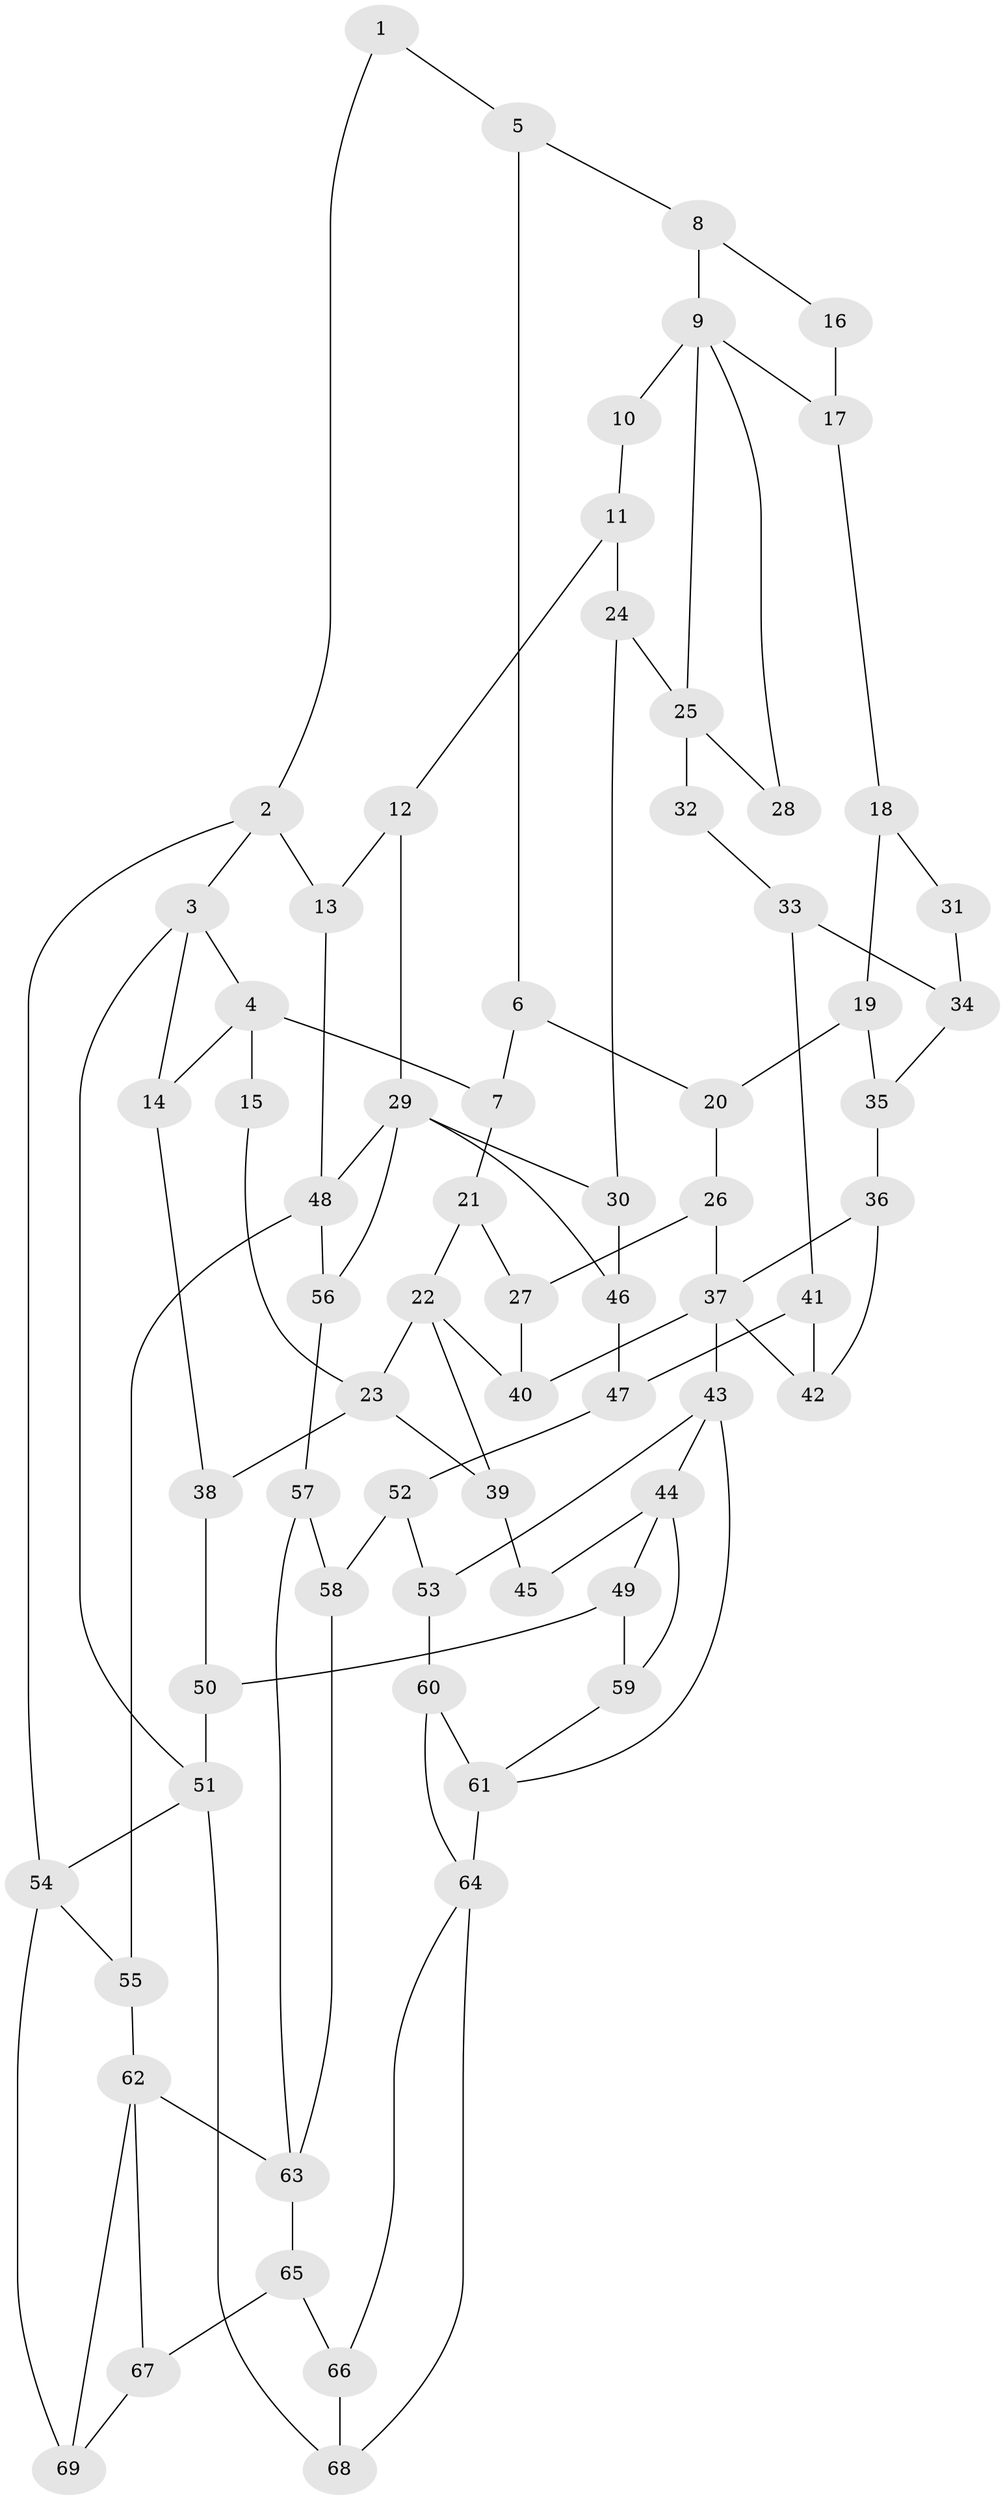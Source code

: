 // original degree distribution, {3: 0.02631578947368421, 5: 0.5350877192982456, 4: 0.21929824561403508, 6: 0.21929824561403508}
// Generated by graph-tools (version 1.1) at 2025/54/03/04/25 22:54:12]
// undirected, 69 vertices, 110 edges
graph export_dot {
  node [color=gray90,style=filled];
  1;
  2;
  3;
  4;
  5;
  6;
  7;
  8;
  9;
  10;
  11;
  12;
  13;
  14;
  15;
  16;
  17;
  18;
  19;
  20;
  21;
  22;
  23;
  24;
  25;
  26;
  27;
  28;
  29;
  30;
  31;
  32;
  33;
  34;
  35;
  36;
  37;
  38;
  39;
  40;
  41;
  42;
  43;
  44;
  45;
  46;
  47;
  48;
  49;
  50;
  51;
  52;
  53;
  54;
  55;
  56;
  57;
  58;
  59;
  60;
  61;
  62;
  63;
  64;
  65;
  66;
  67;
  68;
  69;
  1 -- 2 [weight=1.0];
  1 -- 5 [weight=1.0];
  2 -- 3 [weight=1.0];
  2 -- 13 [weight=1.0];
  2 -- 54 [weight=1.0];
  3 -- 4 [weight=1.0];
  3 -- 14 [weight=1.0];
  3 -- 51 [weight=1.0];
  4 -- 7 [weight=1.0];
  4 -- 14 [weight=1.0];
  4 -- 15 [weight=2.0];
  5 -- 6 [weight=1.0];
  5 -- 8 [weight=1.0];
  6 -- 7 [weight=1.0];
  6 -- 20 [weight=1.0];
  7 -- 21 [weight=1.0];
  8 -- 9 [weight=1.0];
  8 -- 16 [weight=1.0];
  9 -- 10 [weight=2.0];
  9 -- 17 [weight=1.0];
  9 -- 25 [weight=1.0];
  9 -- 28 [weight=1.0];
  10 -- 11 [weight=1.0];
  11 -- 12 [weight=1.0];
  11 -- 24 [weight=1.0];
  12 -- 13 [weight=1.0];
  12 -- 29 [weight=1.0];
  13 -- 48 [weight=1.0];
  14 -- 38 [weight=1.0];
  15 -- 23 [weight=1.0];
  16 -- 17 [weight=2.0];
  17 -- 18 [weight=1.0];
  18 -- 19 [weight=1.0];
  18 -- 31 [weight=1.0];
  19 -- 20 [weight=1.0];
  19 -- 35 [weight=1.0];
  20 -- 26 [weight=1.0];
  21 -- 22 [weight=1.0];
  21 -- 27 [weight=1.0];
  22 -- 23 [weight=1.0];
  22 -- 39 [weight=2.0];
  22 -- 40 [weight=1.0];
  23 -- 38 [weight=1.0];
  23 -- 39 [weight=2.0];
  24 -- 25 [weight=1.0];
  24 -- 30 [weight=1.0];
  25 -- 28 [weight=2.0];
  25 -- 32 [weight=2.0];
  26 -- 27 [weight=1.0];
  26 -- 37 [weight=1.0];
  27 -- 40 [weight=1.0];
  29 -- 30 [weight=1.0];
  29 -- 46 [weight=1.0];
  29 -- 48 [weight=1.0];
  29 -- 56 [weight=2.0];
  30 -- 46 [weight=1.0];
  31 -- 34 [weight=1.0];
  32 -- 33 [weight=1.0];
  33 -- 34 [weight=1.0];
  33 -- 41 [weight=1.0];
  34 -- 35 [weight=1.0];
  35 -- 36 [weight=1.0];
  36 -- 37 [weight=1.0];
  36 -- 42 [weight=1.0];
  37 -- 40 [weight=1.0];
  37 -- 42 [weight=1.0];
  37 -- 43 [weight=2.0];
  38 -- 50 [weight=1.0];
  39 -- 45 [weight=2.0];
  41 -- 42 [weight=1.0];
  41 -- 47 [weight=1.0];
  43 -- 44 [weight=2.0];
  43 -- 53 [weight=1.0];
  43 -- 61 [weight=1.0];
  44 -- 45 [weight=2.0];
  44 -- 49 [weight=1.0];
  44 -- 59 [weight=1.0];
  46 -- 47 [weight=1.0];
  47 -- 52 [weight=1.0];
  48 -- 55 [weight=2.0];
  48 -- 56 [weight=1.0];
  49 -- 50 [weight=1.0];
  49 -- 59 [weight=1.0];
  50 -- 51 [weight=1.0];
  51 -- 54 [weight=1.0];
  51 -- 68 [weight=1.0];
  52 -- 53 [weight=1.0];
  52 -- 58 [weight=1.0];
  53 -- 60 [weight=1.0];
  54 -- 55 [weight=1.0];
  54 -- 69 [weight=1.0];
  55 -- 62 [weight=2.0];
  56 -- 57 [weight=1.0];
  57 -- 58 [weight=1.0];
  57 -- 63 [weight=1.0];
  58 -- 63 [weight=1.0];
  59 -- 61 [weight=1.0];
  60 -- 61 [weight=1.0];
  60 -- 64 [weight=1.0];
  61 -- 64 [weight=3.0];
  62 -- 63 [weight=2.0];
  62 -- 67 [weight=1.0];
  62 -- 69 [weight=1.0];
  63 -- 65 [weight=1.0];
  64 -- 66 [weight=1.0];
  64 -- 68 [weight=1.0];
  65 -- 66 [weight=1.0];
  65 -- 67 [weight=1.0];
  66 -- 68 [weight=1.0];
  67 -- 69 [weight=1.0];
}
